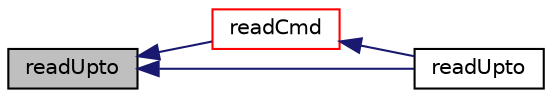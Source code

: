 digraph "readUpto"
{
  bgcolor="transparent";
  edge [fontname="Helvetica",fontsize="10",labelfontname="Helvetica",labelfontsize="10"];
  node [fontname="Helvetica",fontsize="10",shape=record];
  rankdir="LR";
  Node1 [label="readUpto",height=0.2,width=0.4,color="black", fillcolor="grey75", style="filled", fontcolor="black"];
  Node1 -> Node2 [dir="back",color="midnightblue",fontsize="10",style="solid",fontname="Helvetica"];
  Node2 [label="readCmd",height=0.2,width=0.4,color="red",URL="$a10909.html#adeb25f0c979b5514ef56d01adcc9fcc1"];
  Node2 -> Node3 [dir="back",color="midnightblue",fontsize="10",style="solid",fontname="Helvetica"];
  Node3 [label="readUpto",height=0.2,width=0.4,color="black",URL="$a10909.html#adebc6d49ebf4c5b9e97e0e2f96d4c493"];
  Node1 -> Node3 [dir="back",color="midnightblue",fontsize="10",style="solid",fontname="Helvetica"];
}
